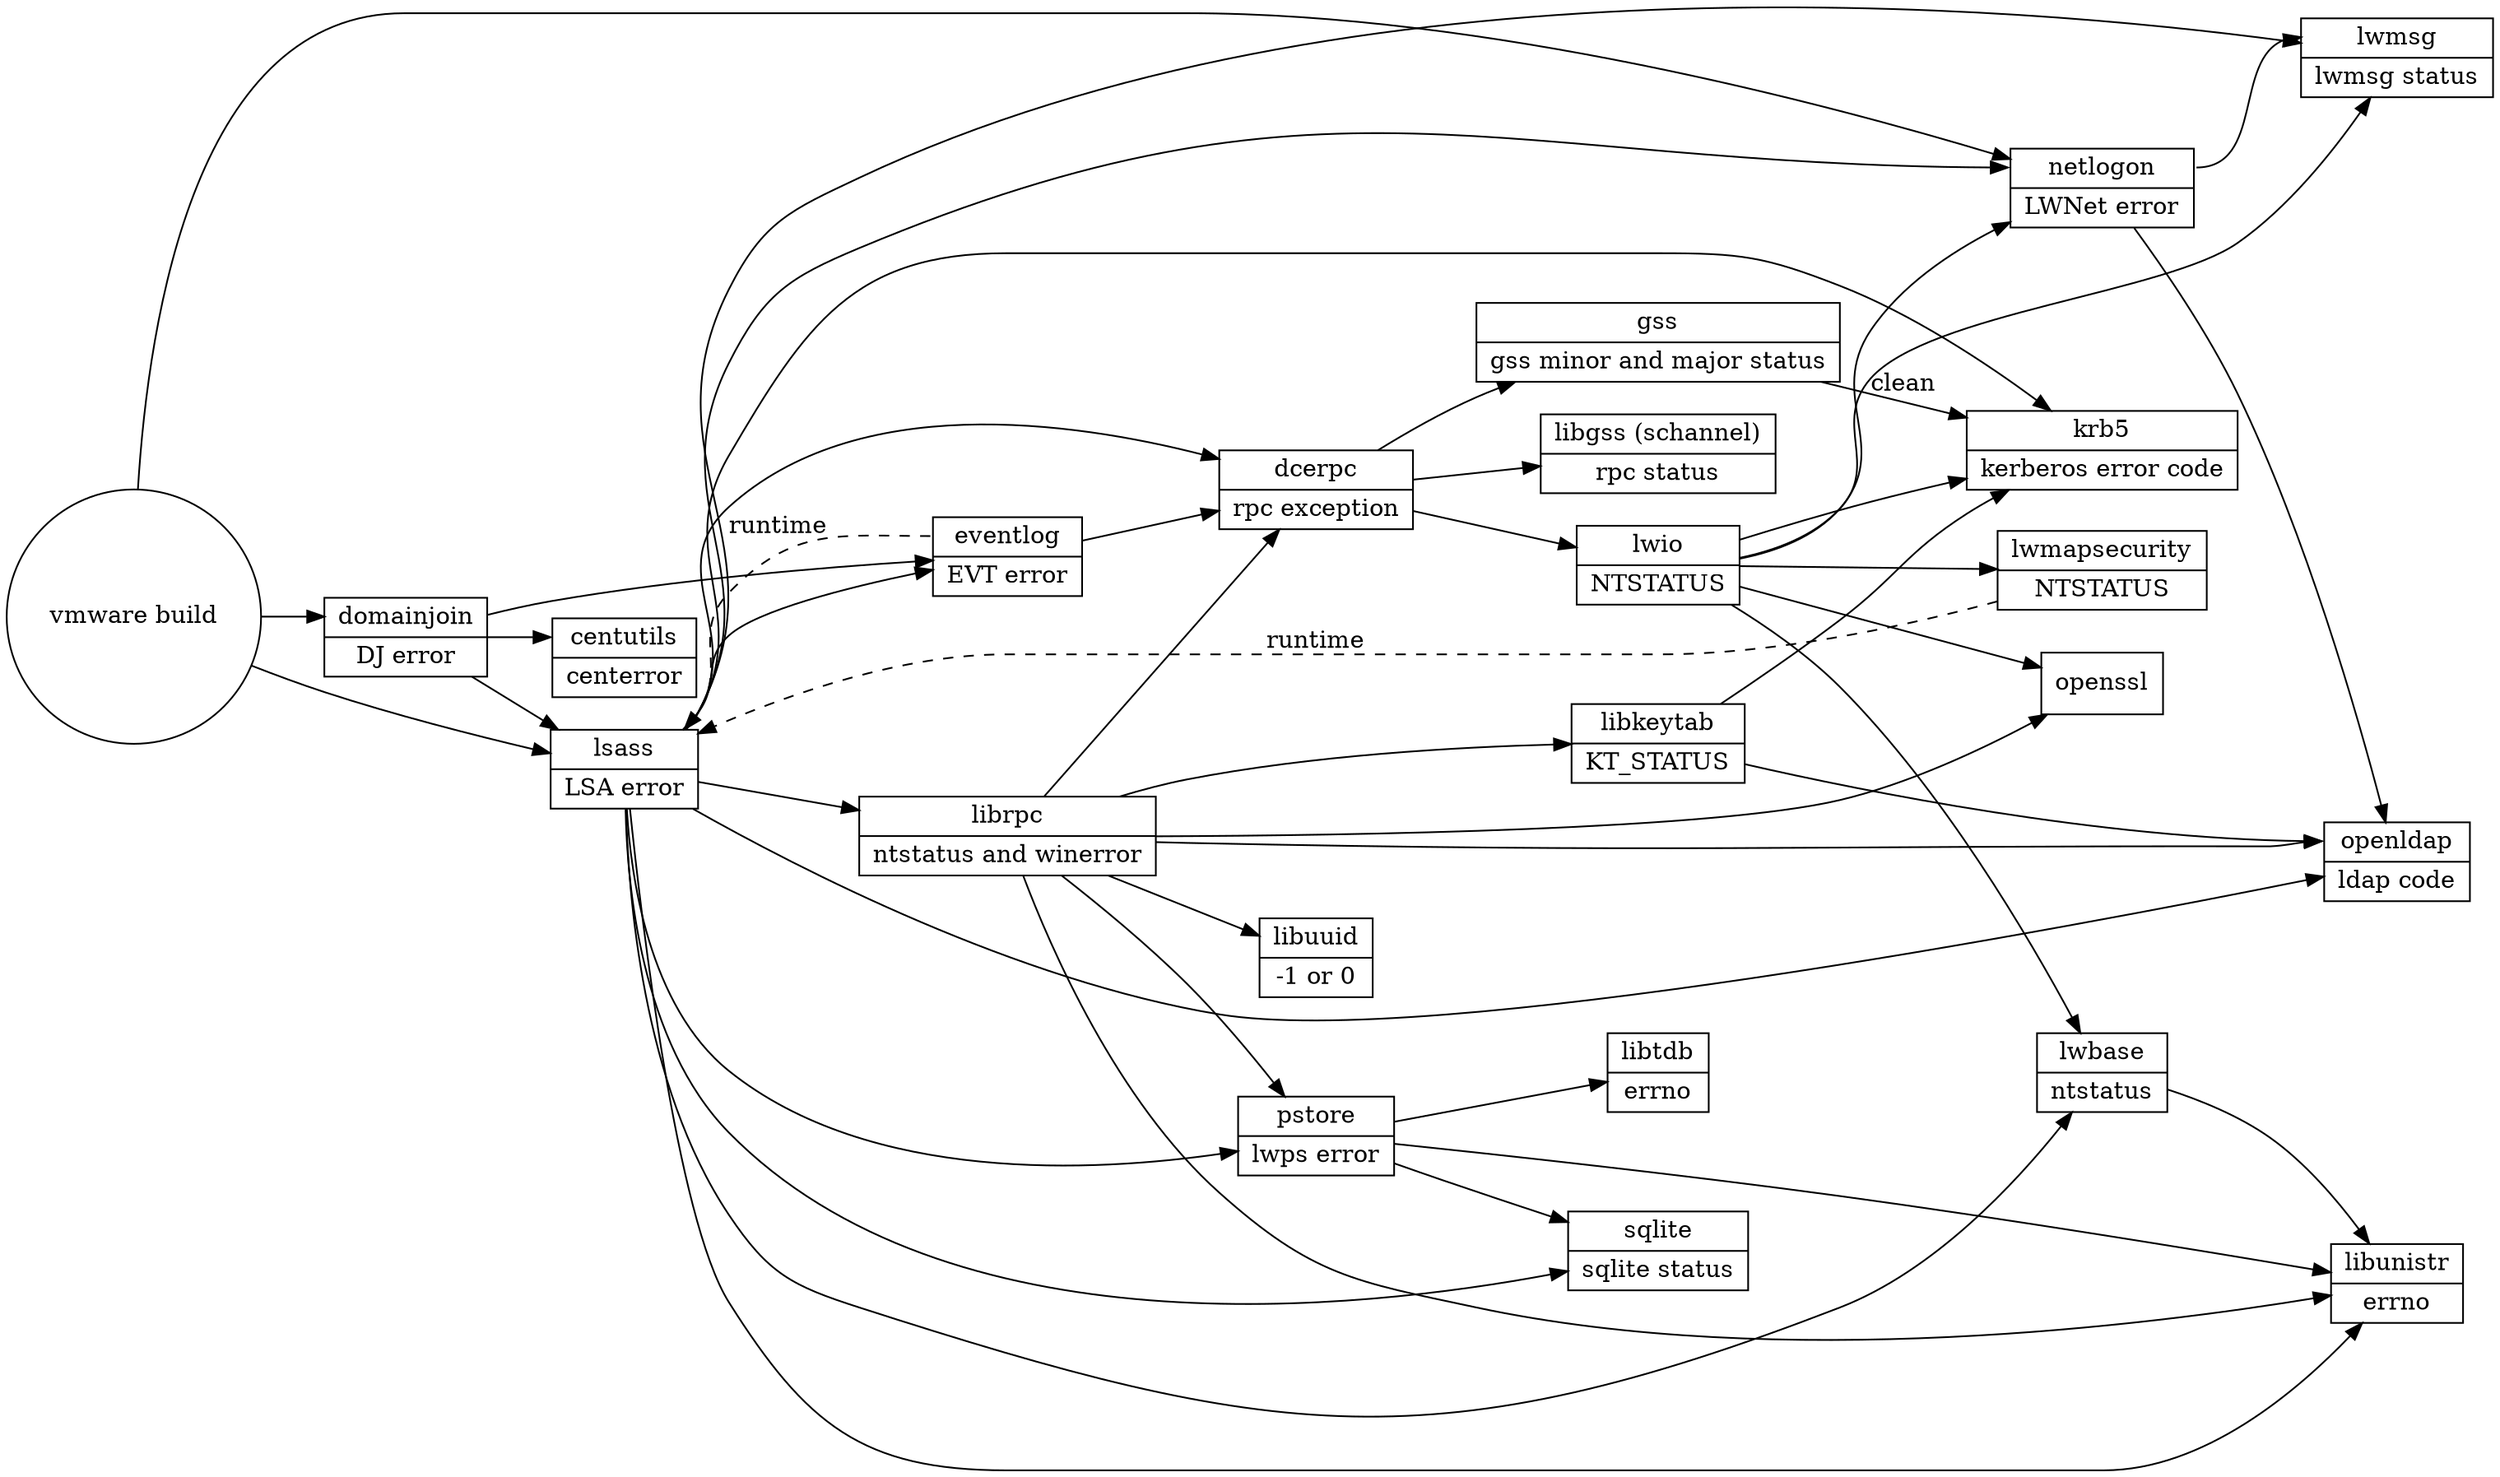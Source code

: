 digraph g {
	graph [
		rankdir = "LR"
		];
	node [
		shape = "record"
		];
	vmware [
		label = "vmware build"
		shape = "circle"
		];
	domainjoin [
		label = "<n>domainjoin|DJ error"
		];
	lsass [
		label = "lsass|LSA error"
		];
	lsass [
		label = "lsass|LSA error"
		];
	netlogon [
		label = "<n>netlogon|LWNet error"
		];
	lwmsg [
		label = "<n>lwmsg|lwmsg status"
		];
	openssl [
		label = "openssl"
		];
	pstore [
		label = "pstore|lwps error"
		];
	centutils [
		label = "<n>centutils|centerror"
		];
	eventlog [
		label = "<n>eventlog|EVT error"
		];
	openldap [
		label = "<n>openldap|ldap code"
		];
	dcerpc [
		label = "dcerpc|rpc exception"
		];
	gss [
		label = "gss|gss minor and major status"
		];
	krb5 [
		label = "krb5|kerberos error code"
		];
	librpc [
		label = "librpc|ntstatus and winerror"
		];
	libgss [
		label = "libgss (schannel)|rpc status"
		];
	lwmapsecurity [
		label = "lwmapsecurity|NTSTATUS"
		];
	libtdb [
		label = "libtdb|errno"
		];
	sqlite [
		label = "sqlite|sqlite status"
		];
	lwbase [
		label = "lwbase|ntstatus"
		];
	libunistr [
		label = "libunistr|errno"
		];
	libkeytab [
		label = "libkeytab|KT_STATUS"
		];
	lwio [
		label = "lwio|NTSTATUS"
		];
	libuuid [
		label = "libuuid|-1 or 0"
		];
	vmware -> domainjoin:n;
	vmware -> lsass;
	vmware -> netlogon;
	domainjoin -> lsass;
	domainjoin -> eventlog;
	domainjoin -> centutils:n;
	lsass -> krb5;
	lsass -> openldap;
	lsass -> netlogon:n;
	lsass -> lwmsg;
	lsass -> dcerpc;
	lsass -> eventlog;
	lsass -> librpc;
	lsass -> libunistr;
	lsass -> lwbase;
	lsass -> pstore;
	lsass -> sqlite;
	netlogon:n -> lwmsg:n;
	netlogon -> openldap;
	pstore -> sqlite;
	pstore -> libtdb;
	pstore -> libunistr;
	eventlog -> dcerpc;
	eventlog:n -> lsass [ style = "dashed", label = "runtime" ];
	dcerpc -> gss;
	dcerpc -> libgss;
	dcerpc -> lwio;
	gss -> krb5 [ label = "clean" ];
	librpc -> pstore;
	librpc -> libunistr;
	librpc -> libkeytab;
	librpc -> dcerpc;
	librpc -> openldap:n;
	librpc -> libuuid;
	libkeytab -> openldap:n;
	libkeytab -> krb5;
	lwio -> netlogon;
	lwio -> lwbase;
	lwio -> lwmapsecurity;
	lwio -> krb5;
	lwio -> lwmsg;
	lwmapsecurity -> lsass [ style = "dashed", label = "runtime" ];
	lwbase -> libunistr;
	lwio -> openssl;
	librpc -> openssl;
}
